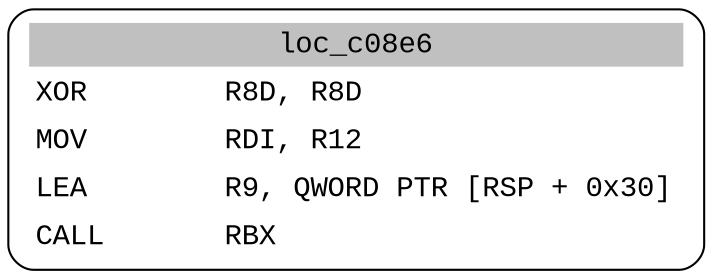 digraph asm_graph {
1941 [
shape="Mrecord" fontname="Courier New"label =<<table border="0" cellborder="0" cellpadding="3"><tr><td align="center" colspan="2" bgcolor="grey">loc_c08e6</td></tr><tr><td align="left">XOR        R8D, R8D</td></tr><tr><td align="left">MOV        RDI, R12</td></tr><tr><td align="left">LEA        R9, QWORD PTR [RSP + 0x30]</td></tr><tr><td align="left">CALL       RBX</td></tr></table>> ];
}